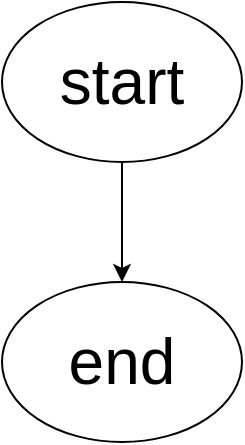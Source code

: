 <mxfile version="17.4.6" type="github">
  <diagram id="C_l9mOGAIvIIOT0jqsDt" name="Page-1">
    <mxGraphModel dx="1426" dy="696" grid="1" gridSize="10" guides="1" tooltips="1" connect="1" arrows="1" fold="1" page="1" pageScale="1" pageWidth="827" pageHeight="1169" math="0" shadow="0">
      <root>
        <mxCell id="0" />
        <mxCell id="1" parent="0" />
        <mxCell id="Qz26ZJ9bTXqWnpHqDz4b-1" value="&lt;font style=&quot;font-size: 32px&quot;&gt;start&lt;/font&gt;" style="ellipse;whiteSpace=wrap;html=1;" vertex="1" parent="1">
          <mxGeometry x="240" y="110" width="120" height="80" as="geometry" />
        </mxCell>
        <mxCell id="Qz26ZJ9bTXqWnpHqDz4b-2" value="&lt;span style=&quot;font-size: 32px&quot;&gt;end&lt;/span&gt;" style="ellipse;whiteSpace=wrap;html=1;" vertex="1" parent="1">
          <mxGeometry x="240" y="250" width="120" height="80" as="geometry" />
        </mxCell>
        <mxCell id="Qz26ZJ9bTXqWnpHqDz4b-3" value="" style="endArrow=classic;html=1;rounded=0;fontSize=32;exitX=0.5;exitY=1;exitDx=0;exitDy=0;entryX=0.5;entryY=0;entryDx=0;entryDy=0;" edge="1" parent="1" source="Qz26ZJ9bTXqWnpHqDz4b-1" target="Qz26ZJ9bTXqWnpHqDz4b-2">
          <mxGeometry width="50" height="50" relative="1" as="geometry">
            <mxPoint x="390" y="370" as="sourcePoint" />
            <mxPoint x="440" y="320" as="targetPoint" />
          </mxGeometry>
        </mxCell>
      </root>
    </mxGraphModel>
  </diagram>
</mxfile>
